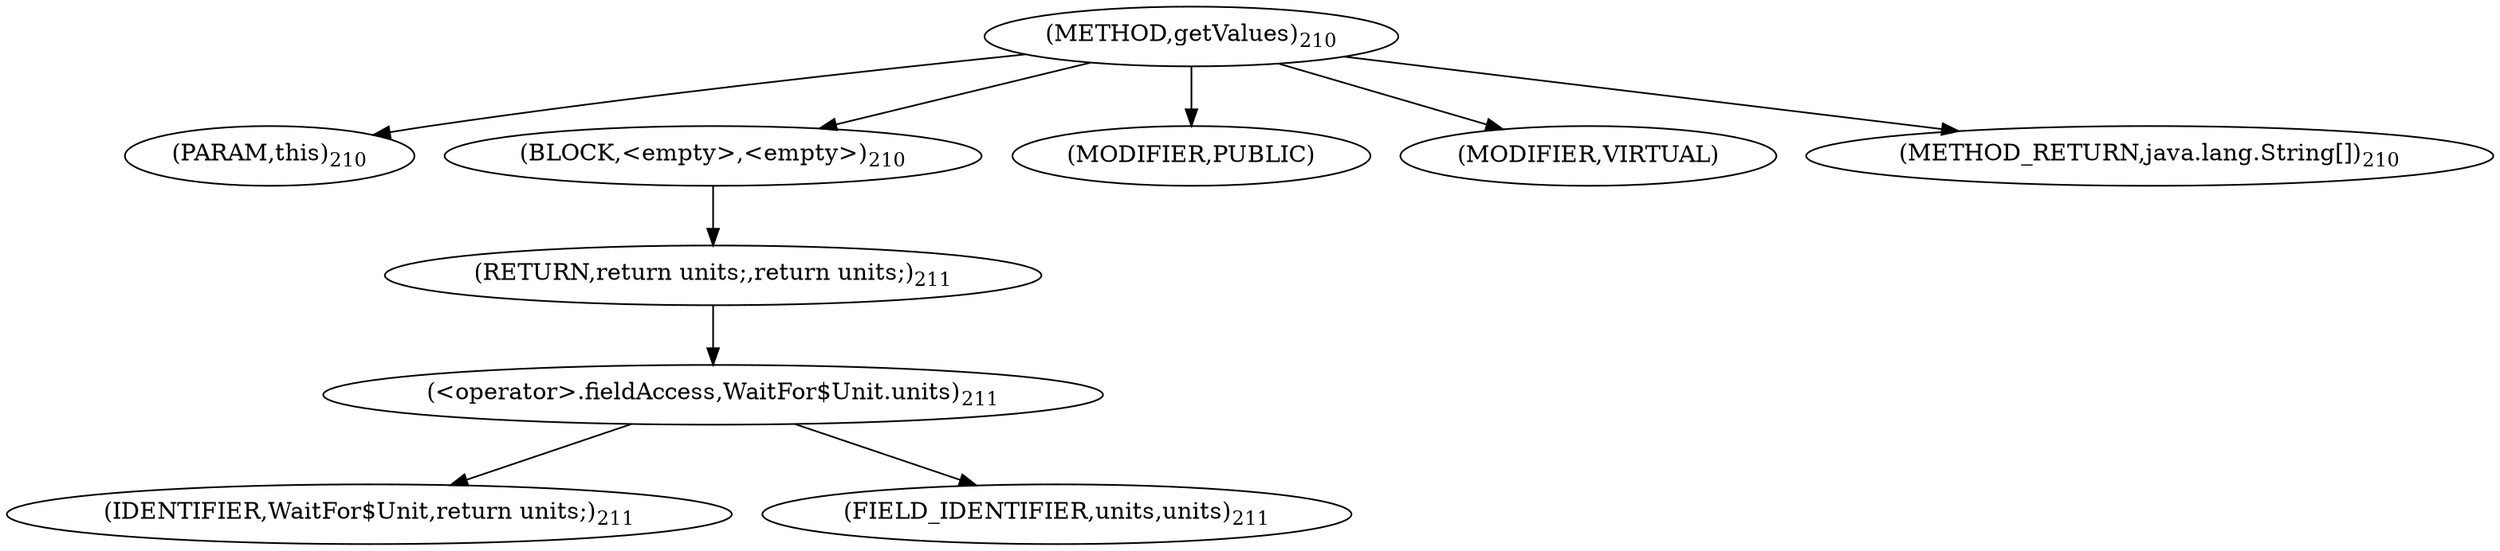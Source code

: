 digraph "getValues" {  
"393" [label = <(METHOD,getValues)<SUB>210</SUB>> ]
"394" [label = <(PARAM,this)<SUB>210</SUB>> ]
"395" [label = <(BLOCK,&lt;empty&gt;,&lt;empty&gt;)<SUB>210</SUB>> ]
"396" [label = <(RETURN,return units;,return units;)<SUB>211</SUB>> ]
"397" [label = <(&lt;operator&gt;.fieldAccess,WaitFor$Unit.units)<SUB>211</SUB>> ]
"398" [label = <(IDENTIFIER,WaitFor$Unit,return units;)<SUB>211</SUB>> ]
"399" [label = <(FIELD_IDENTIFIER,units,units)<SUB>211</SUB>> ]
"400" [label = <(MODIFIER,PUBLIC)> ]
"401" [label = <(MODIFIER,VIRTUAL)> ]
"402" [label = <(METHOD_RETURN,java.lang.String[])<SUB>210</SUB>> ]
  "393" -> "394" 
  "393" -> "395" 
  "393" -> "400" 
  "393" -> "401" 
  "393" -> "402" 
  "395" -> "396" 
  "396" -> "397" 
  "397" -> "398" 
  "397" -> "399" 
}
